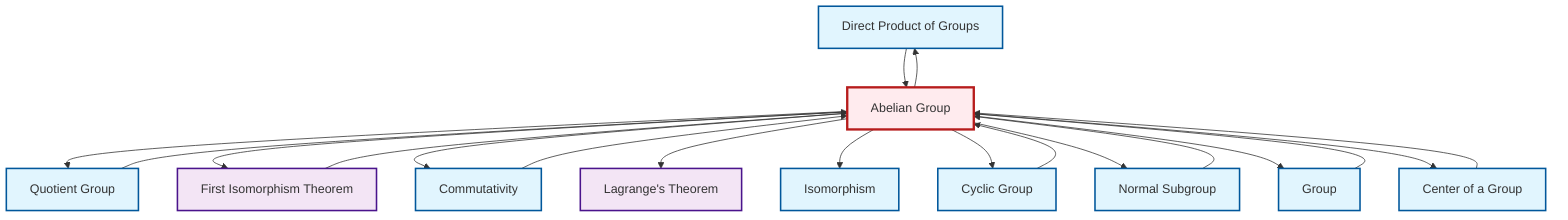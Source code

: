 graph TD
    classDef definition fill:#e1f5fe,stroke:#01579b,stroke-width:2px
    classDef theorem fill:#f3e5f5,stroke:#4a148c,stroke-width:2px
    classDef axiom fill:#fff3e0,stroke:#e65100,stroke-width:2px
    classDef example fill:#e8f5e9,stroke:#1b5e20,stroke-width:2px
    classDef current fill:#ffebee,stroke:#b71c1c,stroke-width:3px
    def-direct-product["Direct Product of Groups"]:::definition
    def-isomorphism["Isomorphism"]:::definition
    def-quotient-group["Quotient Group"]:::definition
    def-normal-subgroup["Normal Subgroup"]:::definition
    def-cyclic-group["Cyclic Group"]:::definition
    def-abelian-group["Abelian Group"]:::definition
    def-center-of-group["Center of a Group"]:::definition
    def-commutativity["Commutativity"]:::definition
    def-group["Group"]:::definition
    thm-lagrange["Lagrange's Theorem"]:::theorem
    thm-first-isomorphism["First Isomorphism Theorem"]:::theorem
    def-quotient-group --> def-abelian-group
    def-group --> def-abelian-group
    def-abelian-group --> def-quotient-group
    def-cyclic-group --> def-abelian-group
    def-normal-subgroup --> def-abelian-group
    def-abelian-group --> thm-first-isomorphism
    def-center-of-group --> def-abelian-group
    def-commutativity --> def-abelian-group
    def-abelian-group --> def-commutativity
    def-abelian-group --> def-direct-product
    def-abelian-group --> thm-lagrange
    thm-first-isomorphism --> def-abelian-group
    def-abelian-group --> def-isomorphism
    def-direct-product --> def-abelian-group
    def-abelian-group --> def-cyclic-group
    def-abelian-group --> def-normal-subgroup
    def-abelian-group --> def-group
    def-abelian-group --> def-center-of-group
    class def-abelian-group current